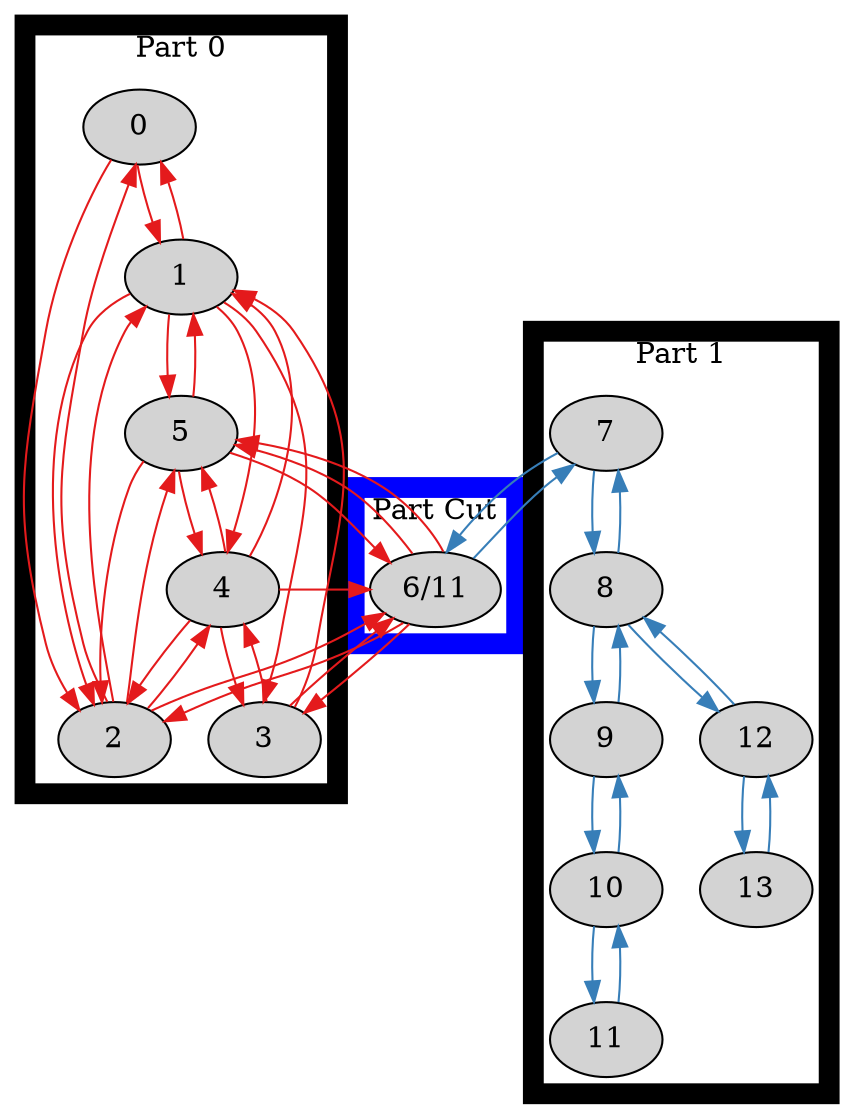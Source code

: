 digraph G {
	subgraph cluster_cut {
		node [style=filled];
		label="Part Cut";
		penwidth=10; 
		color=blue;
		6[label="6/11"];

	}
	subgraph cluster_0 {
		node [style=filled; line=10];
		label="Part 0";
		penwidth=10;
		0;
		1;
		2;
		3;
		4;
		5;

	}
	subgraph cluster_1 {
		node [style=filled; line=10];
		label="Part 1";
		penwidth=10;
		7;
		8;
		9;
		10;
		11;
		12;
		13;

	}
	0 -> 1 [color="/set19/1"]
	0 -> 2 [color="/set19/1"]
	1 -> 0 [color="/set19/1"]
	1 -> 2 [color="/set19/1"]
	1 -> 3 [color="/set19/1"]
	1 -> 4 [color="/set19/1"]
	1 -> 5 [color="/set19/1"]
	2 -> 0 [color="/set19/1"]
	2 -> 1 [color="/set19/1"]
	2 -> 4 [color="/set19/1"]
	2 -> 5 [color="/set19/1"]
	2 -> 6 [color="/set19/1"]
	3 -> 1 [color="/set19/1"]
	3 -> 4 [color="/set19/1"]
	3 -> 6 [color="/set19/1"]
	4 -> 3 [color="/set19/1"]
	4 -> 1 [color="/set19/1"]
	4 -> 2 [color="/set19/1"]
	4 -> 5 [color="/set19/1"]
	4 -> 6 [color="/set19/1"]
	5 -> 1 [color="/set19/1"]
	5 -> 2 [color="/set19/1"]
	5 -> 4 [color="/set19/1"]
	5 -> 6 [color="/set19/1"]
	6 -> 2 [color="/set19/1"]
	6 -> 3 [color="/set19/1"]
	6 -> 5 [color="/set19/1"]
	6 -> 5 [color="/set19/1"]
	6 -> 7 [color="/set19/2"]
	7 -> 6 [color="/set19/2"]
	7 -> 8 [color="/set19/2"]
	8 -> 7 [color="/set19/2"]
	8 -> 9 [color="/set19/2"]
	8 -> 12 [color="/set19/2"]
	9 -> 8 [color="/set19/2"]
	9 -> 10 [color="/set19/2"]
	10 -> 9 [color="/set19/2"]
	10 -> 11 [color="/set19/2"]
	11 -> 10 [color="/set19/2"]
	12 -> 8 [color="/set19/2"]
	12 -> 13 [color="/set19/2"]
	13 -> 12 [color="/set19/2"]
}
